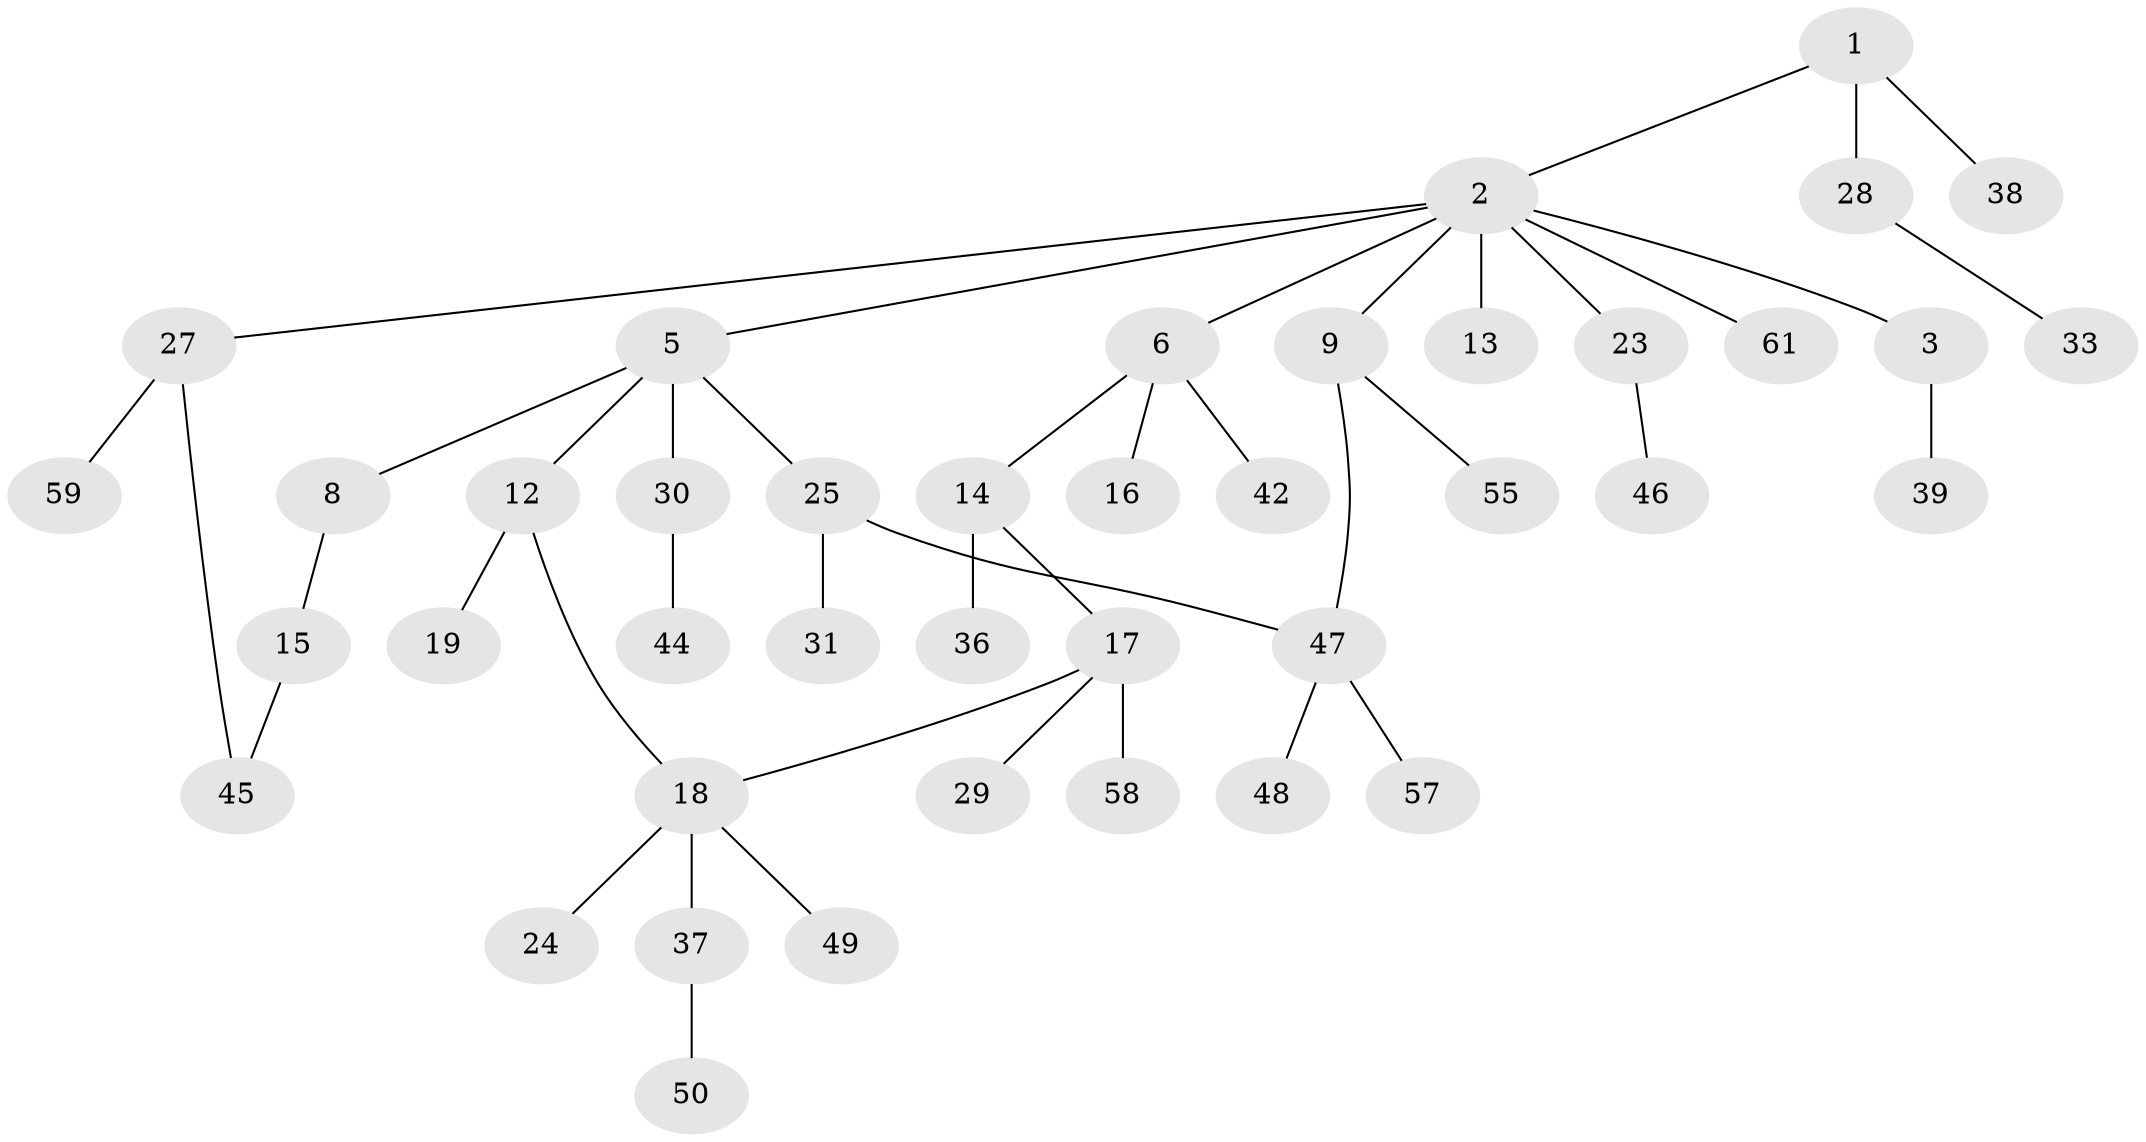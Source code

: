 // original degree distribution, {3: 0.20967741935483872, 5: 0.04838709677419355, 2: 0.22580645161290322, 6: 0.016129032258064516, 4: 0.04838709677419355, 1: 0.45161290322580644}
// Generated by graph-tools (version 1.1) at 2025/41/03/06/25 10:41:29]
// undirected, 41 vertices, 43 edges
graph export_dot {
graph [start="1"]
  node [color=gray90,style=filled];
  1;
  2 [super="+4"];
  3 [super="+10"];
  5 [super="+22"];
  6 [super="+7"];
  8 [super="+34"];
  9 [super="+11"];
  12 [super="+20"];
  13 [super="+35"];
  14 [super="+21"];
  15;
  16;
  17 [super="+26"];
  18 [super="+32"];
  19;
  23 [super="+52"];
  24;
  25 [super="+43"];
  27;
  28 [super="+54"];
  29;
  30 [super="+41"];
  31 [super="+40"];
  33;
  36;
  37;
  38;
  39;
  42;
  44;
  45 [super="+53"];
  46 [super="+60"];
  47 [super="+51"];
  48;
  49;
  50;
  55 [super="+56"];
  57;
  58;
  59;
  61 [super="+62"];
  1 -- 2;
  1 -- 28;
  1 -- 38;
  2 -- 3;
  2 -- 9;
  2 -- 13;
  2 -- 5;
  2 -- 6;
  2 -- 23;
  2 -- 27;
  2 -- 61;
  3 -- 39;
  5 -- 8;
  5 -- 12;
  5 -- 25;
  5 -- 30;
  6 -- 14;
  6 -- 16;
  6 -- 42;
  8 -- 15;
  9 -- 47;
  9 -- 55;
  12 -- 19;
  12 -- 18;
  14 -- 17;
  14 -- 36;
  15 -- 45;
  17 -- 18;
  17 -- 58;
  17 -- 29;
  18 -- 24;
  18 -- 37;
  18 -- 49;
  23 -- 46;
  25 -- 31;
  25 -- 47;
  27 -- 59;
  27 -- 45;
  28 -- 33;
  30 -- 44;
  37 -- 50;
  47 -- 48;
  47 -- 57;
}

